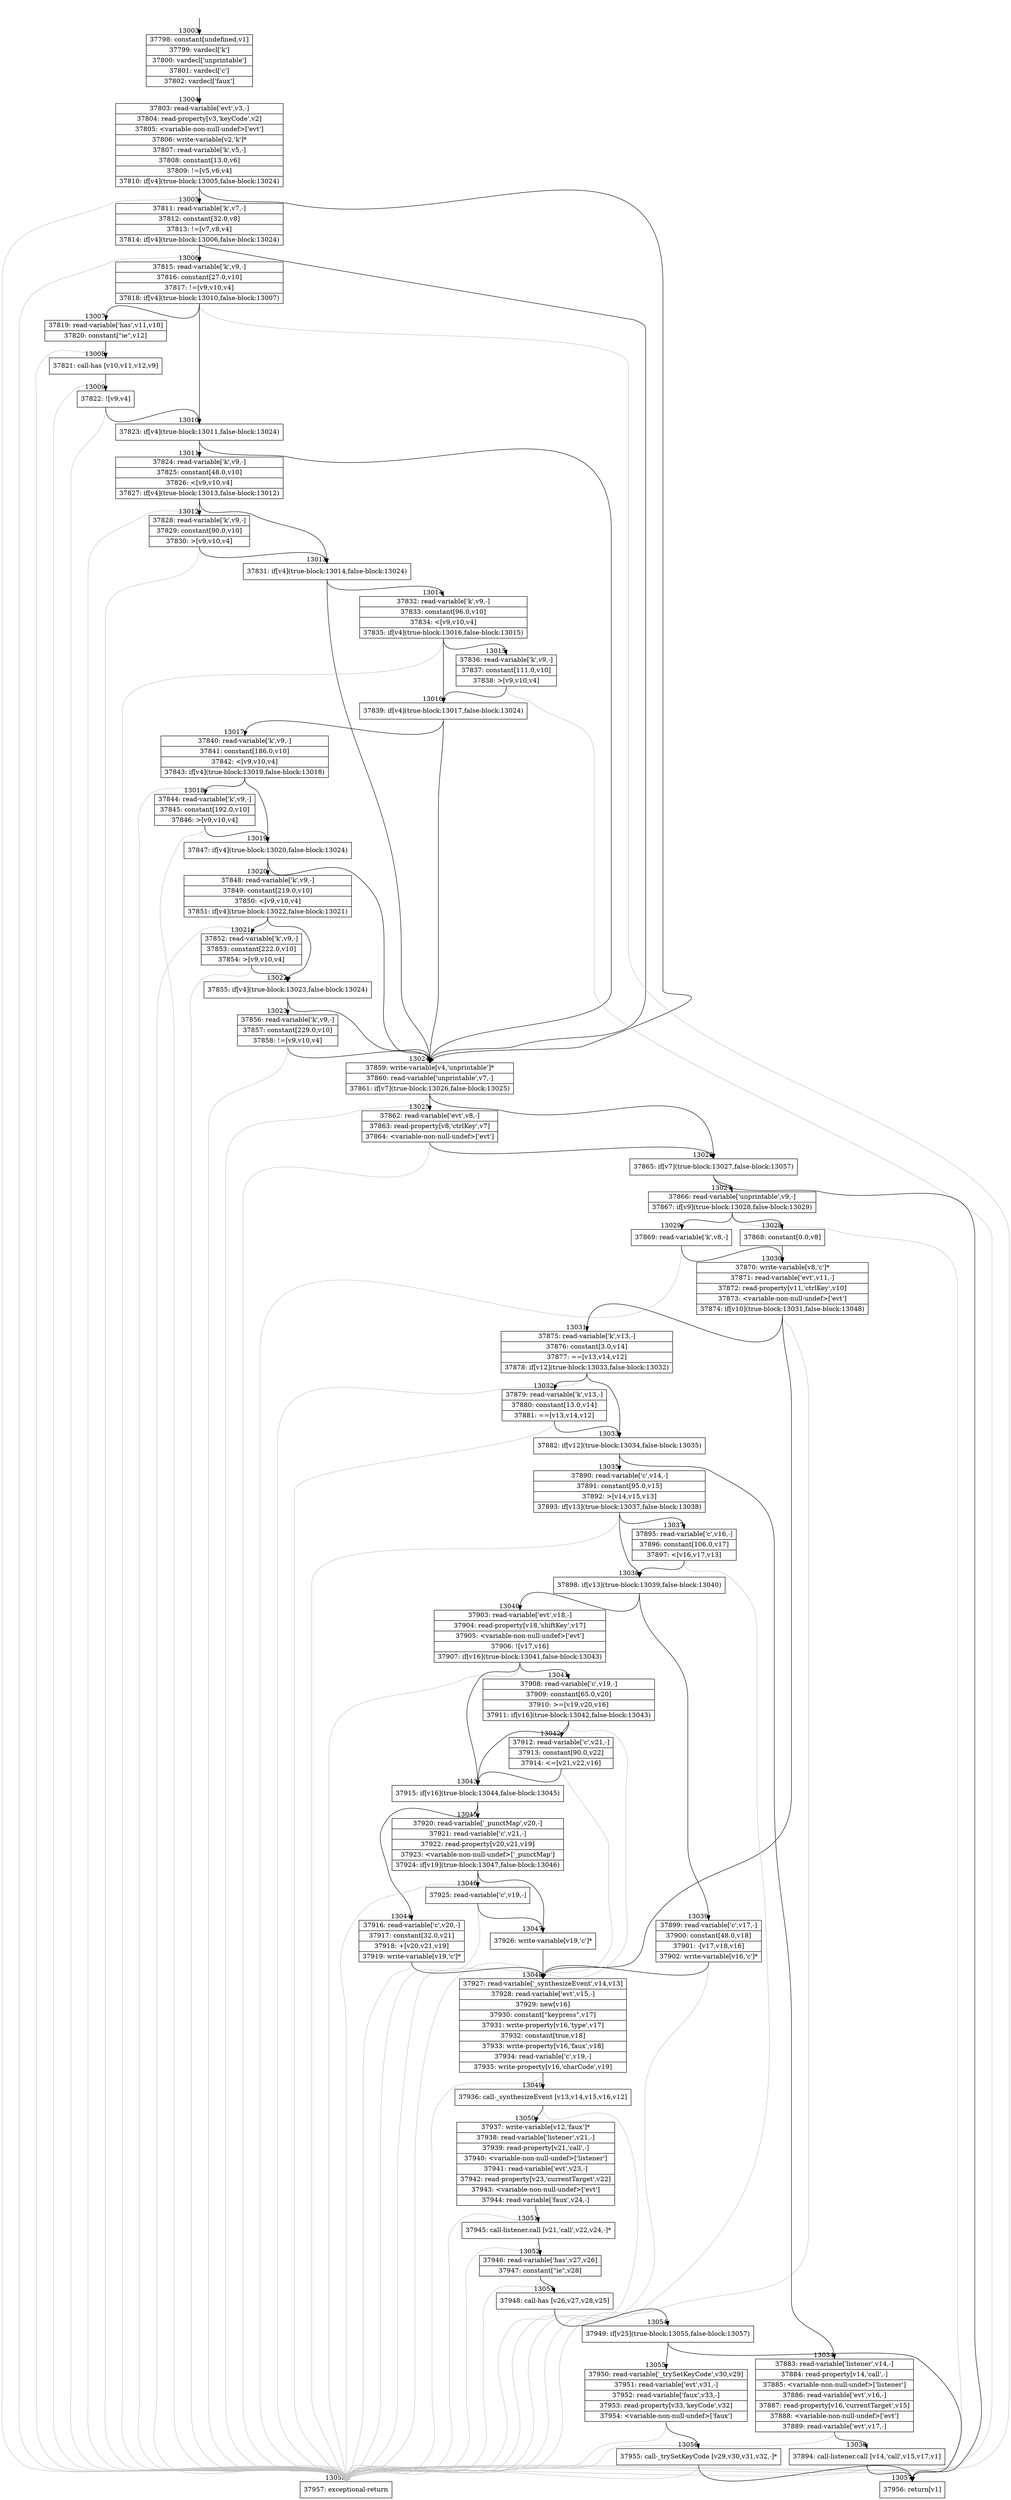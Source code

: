 digraph {
rankdir="TD"
BB_entry957[shape=none,label=""];
BB_entry957 -> BB13003 [tailport=s, headport=n, headlabel="    13003"]
BB13003 [shape=record label="{37798: constant[undefined,v1]|37799: vardecl['k']|37800: vardecl['unprintable']|37801: vardecl['c']|37802: vardecl['faux']}" ] 
BB13003 -> BB13004 [tailport=s, headport=n, headlabel="      13004"]
BB13004 [shape=record label="{37803: read-variable['evt',v3,-]|37804: read-property[v3,'keyCode',v2]|37805: \<variable-non-null-undef\>['evt']|37806: write-variable[v2,'k']*|37807: read-variable['k',v5,-]|37808: constant[13.0,v6]|37809: !=[v5,v6,v4]|37810: if[v4](true-block:13005,false-block:13024)}" ] 
BB13004 -> BB13024 [tailport=s, headport=n, headlabel="      13024"]
BB13004 -> BB13005 [tailport=s, headport=n, headlabel="      13005"]
BB13004 -> BB13058 [tailport=s, headport=n, color=gray, headlabel="      13058"]
BB13005 [shape=record label="{37811: read-variable['k',v7,-]|37812: constant[32.0,v8]|37813: !=[v7,v8,v4]|37814: if[v4](true-block:13006,false-block:13024)}" ] 
BB13005 -> BB13024 [tailport=s, headport=n]
BB13005 -> BB13006 [tailport=s, headport=n, headlabel="      13006"]
BB13005 -> BB13058 [tailport=s, headport=n, color=gray]
BB13006 [shape=record label="{37815: read-variable['k',v9,-]|37816: constant[27.0,v10]|37817: !=[v9,v10,v4]|37818: if[v4](true-block:13010,false-block:13007)}" ] 
BB13006 -> BB13010 [tailport=s, headport=n, headlabel="      13010"]
BB13006 -> BB13007 [tailport=s, headport=n, headlabel="      13007"]
BB13006 -> BB13058 [tailport=s, headport=n, color=gray]
BB13007 [shape=record label="{37819: read-variable['has',v11,v10]|37820: constant[\"ie\",v12]}" ] 
BB13007 -> BB13008 [tailport=s, headport=n, headlabel="      13008"]
BB13007 -> BB13058 [tailport=s, headport=n, color=gray]
BB13008 [shape=record label="{37821: call-has [v10,v11,v12,v9]}" ] 
BB13008 -> BB13009 [tailport=s, headport=n, headlabel="      13009"]
BB13008 -> BB13058 [tailport=s, headport=n, color=gray]
BB13009 [shape=record label="{37822: ![v9,v4]}" ] 
BB13009 -> BB13010 [tailport=s, headport=n]
BB13009 -> BB13058 [tailport=s, headport=n, color=gray]
BB13010 [shape=record label="{37823: if[v4](true-block:13011,false-block:13024)}" ] 
BB13010 -> BB13024 [tailport=s, headport=n]
BB13010 -> BB13011 [tailport=s, headport=n, headlabel="      13011"]
BB13011 [shape=record label="{37824: read-variable['k',v9,-]|37825: constant[48.0,v10]|37826: \<[v9,v10,v4]|37827: if[v4](true-block:13013,false-block:13012)}" ] 
BB13011 -> BB13013 [tailport=s, headport=n, headlabel="      13013"]
BB13011 -> BB13012 [tailport=s, headport=n, headlabel="      13012"]
BB13011 -> BB13058 [tailport=s, headport=n, color=gray]
BB13012 [shape=record label="{37828: read-variable['k',v9,-]|37829: constant[90.0,v10]|37830: \>[v9,v10,v4]}" ] 
BB13012 -> BB13013 [tailport=s, headport=n]
BB13012 -> BB13058 [tailport=s, headport=n, color=gray]
BB13013 [shape=record label="{37831: if[v4](true-block:13014,false-block:13024)}" ] 
BB13013 -> BB13024 [tailport=s, headport=n]
BB13013 -> BB13014 [tailport=s, headport=n, headlabel="      13014"]
BB13014 [shape=record label="{37832: read-variable['k',v9,-]|37833: constant[96.0,v10]|37834: \<[v9,v10,v4]|37835: if[v4](true-block:13016,false-block:13015)}" ] 
BB13014 -> BB13016 [tailport=s, headport=n, headlabel="      13016"]
BB13014 -> BB13015 [tailport=s, headport=n, headlabel="      13015"]
BB13014 -> BB13058 [tailport=s, headport=n, color=gray]
BB13015 [shape=record label="{37836: read-variable['k',v9,-]|37837: constant[111.0,v10]|37838: \>[v9,v10,v4]}" ] 
BB13015 -> BB13016 [tailport=s, headport=n]
BB13015 -> BB13058 [tailport=s, headport=n, color=gray]
BB13016 [shape=record label="{37839: if[v4](true-block:13017,false-block:13024)}" ] 
BB13016 -> BB13024 [tailport=s, headport=n]
BB13016 -> BB13017 [tailport=s, headport=n, headlabel="      13017"]
BB13017 [shape=record label="{37840: read-variable['k',v9,-]|37841: constant[186.0,v10]|37842: \<[v9,v10,v4]|37843: if[v4](true-block:13019,false-block:13018)}" ] 
BB13017 -> BB13019 [tailport=s, headport=n, headlabel="      13019"]
BB13017 -> BB13018 [tailport=s, headport=n, headlabel="      13018"]
BB13017 -> BB13058 [tailport=s, headport=n, color=gray]
BB13018 [shape=record label="{37844: read-variable['k',v9,-]|37845: constant[192.0,v10]|37846: \>[v9,v10,v4]}" ] 
BB13018 -> BB13019 [tailport=s, headport=n]
BB13018 -> BB13058 [tailport=s, headport=n, color=gray]
BB13019 [shape=record label="{37847: if[v4](true-block:13020,false-block:13024)}" ] 
BB13019 -> BB13024 [tailport=s, headport=n]
BB13019 -> BB13020 [tailport=s, headport=n, headlabel="      13020"]
BB13020 [shape=record label="{37848: read-variable['k',v9,-]|37849: constant[219.0,v10]|37850: \<[v9,v10,v4]|37851: if[v4](true-block:13022,false-block:13021)}" ] 
BB13020 -> BB13022 [tailport=s, headport=n, headlabel="      13022"]
BB13020 -> BB13021 [tailport=s, headport=n, headlabel="      13021"]
BB13020 -> BB13058 [tailport=s, headport=n, color=gray]
BB13021 [shape=record label="{37852: read-variable['k',v9,-]|37853: constant[222.0,v10]|37854: \>[v9,v10,v4]}" ] 
BB13021 -> BB13022 [tailport=s, headport=n]
BB13021 -> BB13058 [tailport=s, headport=n, color=gray]
BB13022 [shape=record label="{37855: if[v4](true-block:13023,false-block:13024)}" ] 
BB13022 -> BB13024 [tailport=s, headport=n]
BB13022 -> BB13023 [tailport=s, headport=n, headlabel="      13023"]
BB13023 [shape=record label="{37856: read-variable['k',v9,-]|37857: constant[229.0,v10]|37858: !=[v9,v10,v4]}" ] 
BB13023 -> BB13024 [tailport=s, headport=n]
BB13023 -> BB13058 [tailport=s, headport=n, color=gray]
BB13024 [shape=record label="{37859: write-variable[v4,'unprintable']*|37860: read-variable['unprintable',v7,-]|37861: if[v7](true-block:13026,false-block:13025)}" ] 
BB13024 -> BB13026 [tailport=s, headport=n, headlabel="      13026"]
BB13024 -> BB13025 [tailport=s, headport=n, headlabel="      13025"]
BB13024 -> BB13058 [tailport=s, headport=n, color=gray]
BB13025 [shape=record label="{37862: read-variable['evt',v8,-]|37863: read-property[v8,'ctrlKey',v7]|37864: \<variable-non-null-undef\>['evt']}" ] 
BB13025 -> BB13026 [tailport=s, headport=n]
BB13025 -> BB13058 [tailport=s, headport=n, color=gray]
BB13026 [shape=record label="{37865: if[v7](true-block:13027,false-block:13057)}" ] 
BB13026 -> BB13027 [tailport=s, headport=n, headlabel="      13027"]
BB13026 -> BB13057 [tailport=s, headport=n, headlabel="      13057"]
BB13027 [shape=record label="{37866: read-variable['unprintable',v9,-]|37867: if[v9](true-block:13028,false-block:13029)}" ] 
BB13027 -> BB13028 [tailport=s, headport=n, headlabel="      13028"]
BB13027 -> BB13029 [tailport=s, headport=n, headlabel="      13029"]
BB13027 -> BB13058 [tailport=s, headport=n, color=gray]
BB13028 [shape=record label="{37868: constant[0.0,v8]}" ] 
BB13028 -> BB13030 [tailport=s, headport=n, headlabel="      13030"]
BB13029 [shape=record label="{37869: read-variable['k',v8,-]}" ] 
BB13029 -> BB13030 [tailport=s, headport=n]
BB13029 -> BB13058 [tailport=s, headport=n, color=gray]
BB13030 [shape=record label="{37870: write-variable[v8,'c']*|37871: read-variable['evt',v11,-]|37872: read-property[v11,'ctrlKey',v10]|37873: \<variable-non-null-undef\>['evt']|37874: if[v10](true-block:13031,false-block:13048)}" ] 
BB13030 -> BB13031 [tailport=s, headport=n, headlabel="      13031"]
BB13030 -> BB13048 [tailport=s, headport=n, headlabel="      13048"]
BB13030 -> BB13058 [tailport=s, headport=n, color=gray]
BB13031 [shape=record label="{37875: read-variable['k',v13,-]|37876: constant[3.0,v14]|37877: ==[v13,v14,v12]|37878: if[v12](true-block:13033,false-block:13032)}" ] 
BB13031 -> BB13033 [tailport=s, headport=n, headlabel="      13033"]
BB13031 -> BB13032 [tailport=s, headport=n, headlabel="      13032"]
BB13031 -> BB13058 [tailport=s, headport=n, color=gray]
BB13032 [shape=record label="{37879: read-variable['k',v13,-]|37880: constant[13.0,v14]|37881: ==[v13,v14,v12]}" ] 
BB13032 -> BB13033 [tailport=s, headport=n]
BB13032 -> BB13058 [tailport=s, headport=n, color=gray]
BB13033 [shape=record label="{37882: if[v12](true-block:13034,false-block:13035)}" ] 
BB13033 -> BB13034 [tailport=s, headport=n, headlabel="      13034"]
BB13033 -> BB13035 [tailport=s, headport=n, headlabel="      13035"]
BB13034 [shape=record label="{37883: read-variable['listener',v14,-]|37884: read-property[v14,'call',-]|37885: \<variable-non-null-undef\>['listener']|37886: read-variable['evt',v16,-]|37887: read-property[v16,'currentTarget',v15]|37888: \<variable-non-null-undef\>['evt']|37889: read-variable['evt',v17,-]}" ] 
BB13034 -> BB13036 [tailport=s, headport=n, headlabel="      13036"]
BB13034 -> BB13058 [tailport=s, headport=n, color=gray]
BB13035 [shape=record label="{37890: read-variable['c',v14,-]|37891: constant[95.0,v15]|37892: \>[v14,v15,v13]|37893: if[v13](true-block:13037,false-block:13038)}" ] 
BB13035 -> BB13038 [tailport=s, headport=n, headlabel="      13038"]
BB13035 -> BB13037 [tailport=s, headport=n, headlabel="      13037"]
BB13035 -> BB13058 [tailport=s, headport=n, color=gray]
BB13036 [shape=record label="{37894: call-listener.call [v14,'call',v15,v17,v1]}" ] 
BB13036 -> BB13057 [tailport=s, headport=n]
BB13036 -> BB13058 [tailport=s, headport=n, color=gray]
BB13037 [shape=record label="{37895: read-variable['c',v16,-]|37896: constant[106.0,v17]|37897: \<[v16,v17,v13]}" ] 
BB13037 -> BB13038 [tailport=s, headport=n]
BB13037 -> BB13058 [tailport=s, headport=n, color=gray]
BB13038 [shape=record label="{37898: if[v13](true-block:13039,false-block:13040)}" ] 
BB13038 -> BB13039 [tailport=s, headport=n, headlabel="      13039"]
BB13038 -> BB13040 [tailport=s, headport=n, headlabel="      13040"]
BB13039 [shape=record label="{37899: read-variable['c',v17,-]|37900: constant[48.0,v18]|37901: -[v17,v18,v16]|37902: write-variable[v16,'c']*}" ] 
BB13039 -> BB13048 [tailport=s, headport=n]
BB13039 -> BB13058 [tailport=s, headport=n, color=gray]
BB13040 [shape=record label="{37903: read-variable['evt',v18,-]|37904: read-property[v18,'shiftKey',v17]|37905: \<variable-non-null-undef\>['evt']|37906: ![v17,v16]|37907: if[v16](true-block:13041,false-block:13043)}" ] 
BB13040 -> BB13043 [tailport=s, headport=n, headlabel="      13043"]
BB13040 -> BB13041 [tailport=s, headport=n, headlabel="      13041"]
BB13040 -> BB13058 [tailport=s, headport=n, color=gray]
BB13041 [shape=record label="{37908: read-variable['c',v19,-]|37909: constant[65.0,v20]|37910: \>=[v19,v20,v16]|37911: if[v16](true-block:13042,false-block:13043)}" ] 
BB13041 -> BB13043 [tailport=s, headport=n]
BB13041 -> BB13042 [tailport=s, headport=n, headlabel="      13042"]
BB13041 -> BB13058 [tailport=s, headport=n, color=gray]
BB13042 [shape=record label="{37912: read-variable['c',v21,-]|37913: constant[90.0,v22]|37914: \<=[v21,v22,v16]}" ] 
BB13042 -> BB13043 [tailport=s, headport=n]
BB13042 -> BB13058 [tailport=s, headport=n, color=gray]
BB13043 [shape=record label="{37915: if[v16](true-block:13044,false-block:13045)}" ] 
BB13043 -> BB13044 [tailport=s, headport=n, headlabel="      13044"]
BB13043 -> BB13045 [tailport=s, headport=n, headlabel="      13045"]
BB13044 [shape=record label="{37916: read-variable['c',v20,-]|37917: constant[32.0,v21]|37918: +[v20,v21,v19]|37919: write-variable[v19,'c']*}" ] 
BB13044 -> BB13048 [tailport=s, headport=n]
BB13044 -> BB13058 [tailport=s, headport=n, color=gray]
BB13045 [shape=record label="{37920: read-variable['_punctMap',v20,-]|37921: read-variable['c',v21,-]|37922: read-property[v20,v21,v19]|37923: \<variable-non-null-undef\>['_punctMap']|37924: if[v19](true-block:13047,false-block:13046)}" ] 
BB13045 -> BB13047 [tailport=s, headport=n, headlabel="      13047"]
BB13045 -> BB13046 [tailport=s, headport=n, headlabel="      13046"]
BB13045 -> BB13058 [tailport=s, headport=n, color=gray]
BB13046 [shape=record label="{37925: read-variable['c',v19,-]}" ] 
BB13046 -> BB13047 [tailport=s, headport=n]
BB13046 -> BB13058 [tailport=s, headport=n, color=gray]
BB13047 [shape=record label="{37926: write-variable[v19,'c']*}" ] 
BB13047 -> BB13048 [tailport=s, headport=n]
BB13048 [shape=record label="{37927: read-variable['_synthesizeEvent',v14,v13]|37928: read-variable['evt',v15,-]|37929: new[v16]|37930: constant[\"keypress\",v17]|37931: write-property[v16,'type',v17]|37932: constant[true,v18]|37933: write-property[v16,'faux',v18]|37934: read-variable['c',v19,-]|37935: write-property[v16,'charCode',v19]}" ] 
BB13048 -> BB13049 [tailport=s, headport=n, headlabel="      13049"]
BB13048 -> BB13058 [tailport=s, headport=n, color=gray]
BB13049 [shape=record label="{37936: call-_synthesizeEvent [v13,v14,v15,v16,v12]}" ] 
BB13049 -> BB13050 [tailport=s, headport=n, headlabel="      13050"]
BB13049 -> BB13058 [tailport=s, headport=n, color=gray]
BB13050 [shape=record label="{37937: write-variable[v12,'faux']*|37938: read-variable['listener',v21,-]|37939: read-property[v21,'call',-]|37940: \<variable-non-null-undef\>['listener']|37941: read-variable['evt',v23,-]|37942: read-property[v23,'currentTarget',v22]|37943: \<variable-non-null-undef\>['evt']|37944: read-variable['faux',v24,-]}" ] 
BB13050 -> BB13051 [tailport=s, headport=n, headlabel="      13051"]
BB13050 -> BB13058 [tailport=s, headport=n, color=gray]
BB13051 [shape=record label="{37945: call-listener.call [v21,'call',v22,v24,-]*}" ] 
BB13051 -> BB13052 [tailport=s, headport=n, headlabel="      13052"]
BB13051 -> BB13058 [tailport=s, headport=n, color=gray]
BB13052 [shape=record label="{37946: read-variable['has',v27,v26]|37947: constant[\"ie\",v28]}" ] 
BB13052 -> BB13053 [tailport=s, headport=n, headlabel="      13053"]
BB13052 -> BB13058 [tailport=s, headport=n, color=gray]
BB13053 [shape=record label="{37948: call-has [v26,v27,v28,v25]}" ] 
BB13053 -> BB13054 [tailport=s, headport=n, headlabel="      13054"]
BB13053 -> BB13058 [tailport=s, headport=n, color=gray]
BB13054 [shape=record label="{37949: if[v25](true-block:13055,false-block:13057)}" ] 
BB13054 -> BB13055 [tailport=s, headport=n, headlabel="      13055"]
BB13054 -> BB13057 [tailport=s, headport=n]
BB13055 [shape=record label="{37950: read-variable['_trySetKeyCode',v30,v29]|37951: read-variable['evt',v31,-]|37952: read-variable['faux',v33,-]|37953: read-property[v33,'keyCode',v32]|37954: \<variable-non-null-undef\>['faux']}" ] 
BB13055 -> BB13056 [tailport=s, headport=n, headlabel="      13056"]
BB13055 -> BB13058 [tailport=s, headport=n, color=gray]
BB13056 [shape=record label="{37955: call-_trySetKeyCode [v29,v30,v31,v32,-]*}" ] 
BB13056 -> BB13057 [tailport=s, headport=n]
BB13056 -> BB13058 [tailport=s, headport=n, color=gray]
BB13057 [shape=record label="{37956: return[v1]}" ] 
BB13058 [shape=record label="{37957: exceptional-return}" ] 
//#$~ 18279
}
